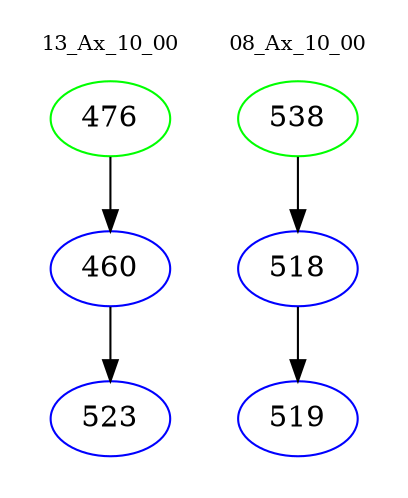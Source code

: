 digraph{
subgraph cluster_0 {
color = white
label = "13_Ax_10_00";
fontsize=10;
T0_476 [label="476", color="green"]
T0_476 -> T0_460 [color="black"]
T0_460 [label="460", color="blue"]
T0_460 -> T0_523 [color="black"]
T0_523 [label="523", color="blue"]
}
subgraph cluster_1 {
color = white
label = "08_Ax_10_00";
fontsize=10;
T1_538 [label="538", color="green"]
T1_538 -> T1_518 [color="black"]
T1_518 [label="518", color="blue"]
T1_518 -> T1_519 [color="black"]
T1_519 [label="519", color="blue"]
}
}
